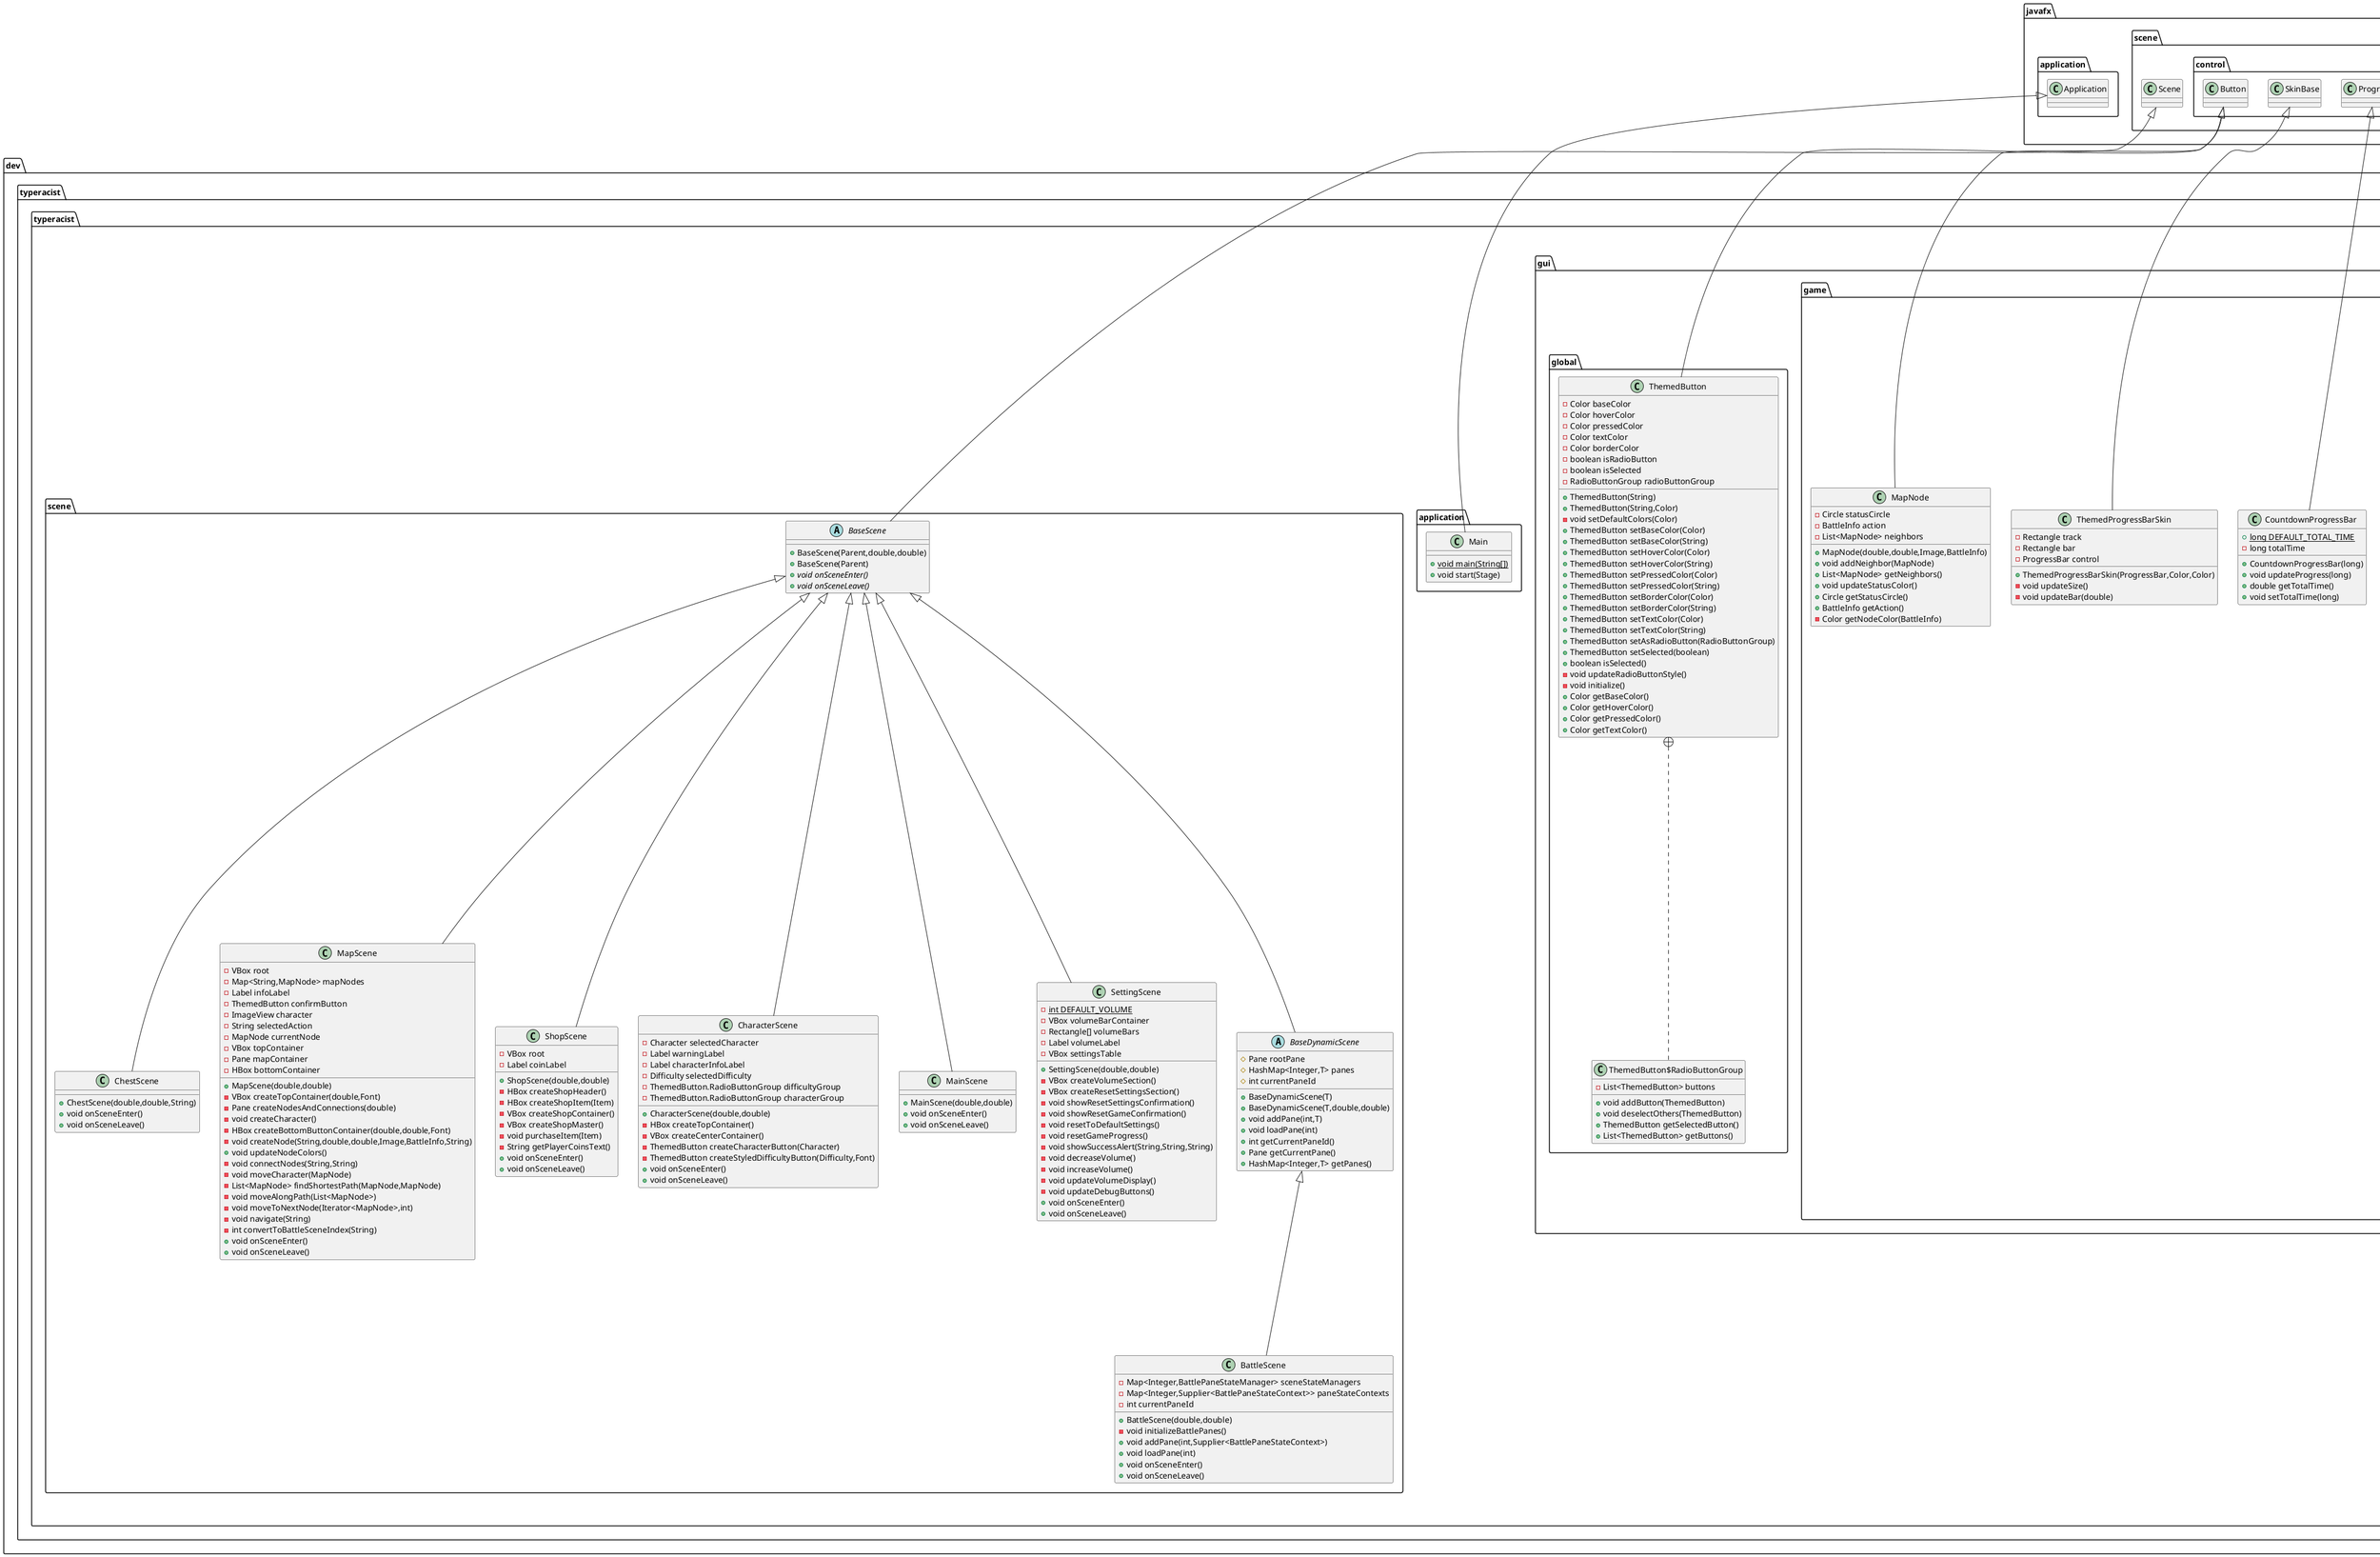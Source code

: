 @startuml
interface dev.typeracist.typeracist.logic.inventory.ActivateOnTurn {
~ void activate(BattlePaneStateManager)
~ ActivateOnTurnState getActivateOnTurnState()
}

class dev.typeracist.typeracist.gui.game.level.BattlePaneLevel6 {
+ BattlePaneLevel6()
+ {static} BattlePaneStateContext initializeContext()
}

class dev.typeracist.typeracist.logic.global.SceneManager {
- Stage primaryStage
- HashMap<String,BaseScene> scenes
- SceneHistoryManager sceneHistoryManager
- Queue<BreadcrumbData> breadcrumbQueue
- Popup currentPopup
- boolean popUpOpen
+ SceneManager(Stage)
+ void showPopUp(Pane,double,double)
+ void closePopUp()
+ void showBreadcrumb(String,String,long)
- void startBreadcrumbScheduler()
- void playNextBreadcrumb()
+ void addScene(String,BaseScene)
+ void removeScene(String)
+ BaseScene getScene(String)
+ BaseScene getCurrentScene()
+ boolean sceneExists(String)
+ String getPreviousScene()
+ void setToPreviousScene()
+ void setScene(String)
+ boolean isPopUpOpen()
+ Popup getCurrentPopup()
- void applyFadeTransition(Scene,Scene)
+ void closeStage()
}


class dev.typeracist.typeracist.logic.global.SceneManager$BreadcrumbData {
~ String title
~ String description
~ long durationInMilliseconds
~ BreadcrumbData(String,String,long)
}


class dev.typeracist.typeracist.logic.characters.skills.FlamePunch {
- {static} int MIN_BURN_DAMAGE
- {static} int MAX_BURN_DAMAGE
- Random random
+ FlamePunch()
+ Skill copy()
+ void useSkill(BattlePaneStateManager)
+ int getBurnDamage()
}


class dev.typeracist.typeracist.logic.characters.skills.SkillIssue {
+ SkillIssue()
+ Skill copy()
+ void useSkill(Entity)
}

class dev.typeracist.typeracist.utils.ResourceBasePath {
+ {static} String BASE_PATH
+ {static} String IMAGE_PATH
+ {static} String FONT_PATH
+ {static} String DATASET_PATH
+ {static} String MUSIC_PATH
}

class dev.typeracist.typeracist.utils.ResourceName {
+ {static} String IMAGE_CHARACTER_WARRIOR
+ {static} String IMAGE_CHARACTER_ARCHER
+ {static} String IMAGE_CHARACTER_WIZARD
+ {static} String IMAGE_CHARACTER_ASSASSIN
+ {static} String IMAGE_CHARACTER_WRETCH
+ {static} String IMAGE_ENEMY_SLIME
+ {static} String IMAGE_ENEMY_GOBLIN
+ {static} String IMAGE_ENEMY_SKELETON
+ {static} String IMAGE_ENEMY_BAT
+ {static} String IMAGE_ENEMY_CREEPER
+ {static} String IMAGE_ENEMY_FIRE_GOLEM
+ {static} String IMAGE_ENEMY_SORCERER
+ {static} String IMAGE_ENEMY_SPIDER
+ {static} String IMAGE_ENEMY_DRAGON
+ {static} String IMAGE_ENEMY_NATTEE_1
+ {static} String IMAGE_ENEMY_NATTEE_2
+ {static} String FONT_DEPARTURE_MONO
+ {static} String DATASET_COMMON_WORDS_1K
+ {static} String DATASET_COMMON_WORDS_25K
+ {static} String DATASET_POPULAR_BOOKS
+ {static} String DATASET_DATA_STRUCTURE_AND_ALGORITHM
+ {static} String IMAGE_MAP_CASTLE
+ {static} String IMAGE_MAP_SHOP
+ {static} String IMAGE_MAP_BOOK
+ {static} String IMAGE_MAP_CHEST
+ {static} String IMAGE_MAP_ANVIL
+ {static} String IMAGE_MAP_SWORD
+ {static} String IMAGE_MAP_SKULL
+ {static} String IMAGE_MAP_NEXT
+ {static} String IMAGE_MAP_BACKGROUND
+ {static} String IMAGE_SHOP_HEALING_POTION
+ {static} String IMAGE_SHOP_TIME_POTION
+ {static} String IMAGE_SHOP_POTION_OF_TYPESWIFT
+ {static} String IMAGE_SHOP_FRIED_CHICKEN
+ {static} String IMAGE_SHOP_WHIRLWIND_DAGGER
+ {static} String IMAGE_SHOP_WOODEN_SHIELD
+ {static} String IMAGE_SHOP_TYPEWRITER
+ {static} String IMAGE_SHOP_SHOPMASTER
+ {static} String IMAGE_SHOP_COIN
+ {static} String IMAGE_ENCHANT_PLUS
+ {static} String IMAGE_ENCHANT_TO
+ {static} String IMAGE_ENCHANT_ENCHANTED_WEAPON
+ {static} String IMAGE_ENCHANT_SCROLL
+ {static} String IMAGE_ENCHANT_WEAPON
+ {static} String IMAGE_ENCHANT_SPACE
+ {static} String IMAGE_CHEST_CLOSE
+ {static} String IMAGE_CHEST_OPENED
+ {static} String MUSIC_MAIN_THEME
+ {static} String MUSIC_BATTLE_THEME
+ {static} String MUSIC_SHOP_THEME
+ {static} String MUSIC_BOSS_THEME
}

class dev.typeracist.typeracist.gui.game.level.BattlePaneLevel5 {
+ BattlePaneLevel5()
+ {static} BattlePaneStateContext initializeContext()
}

class dev.typeracist.typeracist.logic.characters.entities.Archer {
+ Archer()
}

class dev.typeracist.typeracist.logic.characters.enemies.BatSwarm {
- {static} String[] DESCRIPTIONS
- {static} RandomRange COIN_RANGE
- {static} RandomRange XP_RANGE
+ BatSwarm()
}


class dev.typeracist.typeracist.gui.game.MapNode {
- Circle statusCircle
- BattleInfo action
- List<MapNode> neighbors
+ MapNode(double,double,Image,BattleInfo)
+ void addNeighbor(MapNode)
+ List<MapNode> getNeighbors()
+ void updateStatusColor()
+ Circle getStatusCircle()
+ BattleInfo getAction()
- Color getNodeColor(BattleInfo)
}


class dev.typeracist.typeracist.logic.inventory.item.WoodenShield {
- {static} int DEFENSE_BONUS
+ WoodenShield()
+ int getDefenseBonus()
+ void activate()
+ Item copy()
}


class dev.typeracist.typeracist.logic.characters.skills.UndeadEndurance {
- {static} double DAMAGE_REDUCTION
+ UndeadEndurance()
+ Skill copy()
+ double getDamageReduction()
+ void useSkill(BattlePaneStateManager)
}


class dev.typeracist.typeracist.utils.ShakeTransition {
+ ShakeTransition(Node)
}

class dev.typeracist.typeracist.scene.CharacterScene {
- Character selectedCharacter
- Label warningLabel
- Label characterInfoLabel
- Difficulty selectedDifficulty
- ThemedButton.RadioButtonGroup difficultyGroup
- ThemedButton.RadioButtonGroup characterGroup
+ CharacterScene(double,double)
- HBox createTopContainer()
- VBox createCenterContainer()
- ThemedButton createCharacterButton(Character)
- ThemedButton createStyledDifficultyButton(Difficulty,Font)
+ void onSceneEnter()
+ void onSceneLeave()
}


enum dev.typeracist.typeracist.logic.game.battle.BattlePaneState {
+  ENEMY_DESCRIPTION
+  PLAYER_ATTACK
+  PLAYER_ATTACK_RESULT
+  ENEMY_BEFORE_ATTACK
+  PLAYER_BEFORE_ATTACK_ITEM_SELECTION
+  PLAYER_BEFORE_DEFENSE_ITEM_SELECTION
+  PLAYER_DEFENSE
+  PLAYER_DEFENSE_RESULT
+  GAME_WIN
+  GAME_LOSE
}

abstract class dev.typeracist.typeracist.logic.inventory.Item {
- String name
- String description
- int price
- Image image
+ Item(String,String,int,String)
+ String getName()
+ String getDescription()
+ int getPrice()
+ Image getImage()
+ {abstract}Item copy()
+ boolean equals(Object)
+ int hashCode()
}


class dev.typeracist.typeracist.logic.characters.enemies.SkeletonScribe {
- {static} String[] DESCRIPTIONS
- {static} RandomRange COIN_RANGE
- {static} RandomRange XP_RANGE
+ SkeletonScribe()
}


class dev.typeracist.typeracist.logic.characters.skills.WebTrap {
+ WebTrap()
+ Skill copy()
+ void useSkill(BattlePaneStateManager)
}

class dev.typeracist.typeracist.utils.SceneName {
+ {static} String MAIN
+ {static} String CHARACTERS
+ {static} String SETTINGS
+ {static} String MAP
+ {static} String SHOP
+ {static} String CHEST
+ {static} String BATTLE_SCENE
+ {static} String BATTLE_SCENE1
+ {static} String BATTLE_SCENE2
+ {static} String BATTLE_SCENE3
+ {static} String BATTLE_SCENE4
+ {static} String BATTLE_SCENE5
+ {static} String BATTLE_SCENE6
+ {static} String BATTLE_SCENE7
+ {static} String BATTLE_SCENE8
+ {static} String BATTLE_SCENE9
+ {static} String BOSS
+ {static} String NEXT_MAP
+ {static} String START
+ {static} String STORE
+ {static} String REWARD
+ {static} String REWARD1
+ {static} String REWARD2
}

class dev.typeracist.typeracist.utils.KeyConverter {
- {static} boolean isWindow
+ {static} String convertKeyToText(KeyEvent)
- {static} boolean isCapsLockActive()
}


class dev.typeracist.typeracist.gui.global.ThemedButton {
- Color baseColor
- Color hoverColor
- Color pressedColor
- Color textColor
- Color borderColor
- boolean isRadioButton
- boolean isSelected
- RadioButtonGroup radioButtonGroup
+ ThemedButton(String)
+ ThemedButton(String,Color)
- void setDefaultColors(Color)
+ ThemedButton setBaseColor(Color)
+ ThemedButton setBaseColor(String)
+ ThemedButton setHoverColor(Color)
+ ThemedButton setHoverColor(String)
+ ThemedButton setPressedColor(Color)
+ ThemedButton setPressedColor(String)
+ ThemedButton setBorderColor(Color)
+ ThemedButton setBorderColor(String)
+ ThemedButton setTextColor(Color)
+ ThemedButton setTextColor(String)
+ ThemedButton setAsRadioButton(RadioButtonGroup)
+ ThemedButton setSelected(boolean)
+ boolean isSelected()
- void updateRadioButtonStyle()
- void initialize()
+ Color getBaseColor()
+ Color getHoverColor()
+ Color getPressedColor()
+ Color getTextColor()
}


class dev.typeracist.typeracist.gui.global.ThemedButton$RadioButtonGroup {
- List<ThemedButton> buttons
+ void addButton(ThemedButton)
+ void deselectOthers(ThemedButton)
+ ThemedButton getSelectedButton()
+ List<ThemedButton> getButtons()
}


class dev.typeracist.typeracist.gui.game.level.BattlePaneLevel8 {
+ BattlePaneLevel8()
+ {static} BattlePaneStateContext initializeContext()
}

abstract class dev.typeracist.typeracist.scene.BaseScene {
+ BaseScene(Parent,double,double)
+ BaseScene(Parent)
+ {abstract}void onSceneEnter()
+ {abstract}void onSceneLeave()
}

class dev.typeracist.typeracist.gui.game.level.BattlePaneLevelBoss {
+ BattlePaneLevelBoss()
+ {static} BattlePaneStateContext initializeContext()
}

interface dev.typeracist.typeracist.logic.characters.SkillPermanent {
}
class dev.typeracist.typeracist.gui.game.battle.modifiers.PlayerDefenseResultPaneModifier {
+ PlayerDefenseResultPaneModifier(BattlePane,BattlePaneStateContext)
+ void initialize(BattlePaneStateManager)
}

class dev.typeracist.typeracist.scene.MainScene {
+ MainScene(double,double)
+ void onSceneEnter()
+ void onSceneLeave()
}

class dev.typeracist.typeracist.logic.characters.enemies.GoblinTypist {
- {static} String[] DESCRIPTIONS
- {static} RandomRange COIN_RANGE
- {static} RandomRange XP_RANGE
+ GoblinTypist()
}


class dev.typeracist.typeracist.logic.inventory.Inventory {
- Map<Item,Integer> items
+ Inventory()
+ void addItem(Item,int)
+ void addItem(Item)
+ void removeItem(Item,int)
+ int getItemAmount(Item)
+ Map<Item,Integer> getItems()
+ void loadItems(JSONObject)
- Item createItemByClassName(String)
}


class dev.typeracist.typeracist.gui.game.information.modifiers.ItemInfoPaneModifier {
- List<Button> itemButtons
- BattlePane battlePane
- Button skipButton
+ ItemInfoPaneModifier(BattlePane,InformationPane)
+ List<Button> getItemButtons()
+ Button getSkipButton()
+ void initialize()
- Button createRoundedButton(String,Image,double,double)
+ Pane createItemContent(Map.Entry<Item,Integer>,Button)
}


class dev.typeracist.typeracist.logic.characters.skills.PhantomStrike {
+ PhantomStrike(double)
+ Skill copy()
+ void useSkill(BattlePaneStateManager)
}

class dev.typeracist.typeracist.logic.characters.skills.CreeperExplosion {
- {static} int EXPLOSION_DAMAGE
+ CreeperExplosion()
+ Skill copy()
+ int getExplosionDamage()
+ void useSkill(Entity)
}


class dev.typeracist.typeracist.logic.global.SaveManager {
- {static} String SAVE_DIRECTORY
- {static} String SAVE_FILE
+ {static} String SAVE_FILE_CHARACTER
+ {static} String SAVE_FILE_SETTINGS
+ {static} Character getCharacter()
+ {static} void saveCharacter()
+ {static} void loadSettings()
+ {static} void saveSettings()
- {static} JSONObject loadExistingSave(String)
+ {static} boolean saveFileExists(String)
+ {static} void deleteSaveFile(String)
}


class dev.typeracist.typeracist.logic.game.typing.TypingTrackedPosition {
+ int wordPosition
+ int characterPosition
~ TypingTrackedPosition(int,int)
}


class dev.typeracist.typeracist.gui.game.battle.BattlePane {
- BattlePaneStateContext battlePaneStateContext
- InformationPane informationPane
- ImageView enemyImageView
- HealthBar playerHealthBar
- HealthBar enemyHealthBar
- ThemedButton statsButton
+ BattlePane(BattlePaneStateContext)
- void setupLayout()
- void initializeComponents()
- HBox createHeaderWithStatsButton()
- void showStatsPopup()
- ImageView createEnemyImageView()
- InformationPane createInformationPane()
- HBox createHealthBars()
+ void updateHealthBars()
+ BattlePaneStateContext getStateContext()
+ InformationPane getInformationPane()
+ ImageView getCharacterImage()
+ HealthBar getPlayerHpBar()
+ HealthBar getEnemyHpBar()
}


class dev.typeracist.typeracist.logic.game.battle.BattlePaneStateContext {
- Enemy enemy
- Dataset dataset
- Map<Integer,BattlePaneTurnContext> turnContext
- DatasetWordsExtractor datasetWordsExtractor
- long typingMaxTime
- BattlePaneState currentState
- int currentTurn
+ BattlePaneStateContext(Enemy,long,Dataset,DatasetWordsExtractor)
+ BattlePaneStateContext(BattlePaneStateContext)
+ Map<Integer,BattlePaneTurnContext> getTurnContext()
+ Enemy getEnemy()
+ Dataset getDataset()
+ List<String> extractDataset()
+ BattlePaneState getCurrentState()
+ void setCurrentState(BattlePaneState)
+ int getCurrentTurn()
+ void setCurrentTurn(int)
+ BattlePaneTurnContext getTurnContext(int)
+ BattlePaneTurnContext ensureExistsGetTurnContext(int)
+ BattlePaneTurnContext getCurrentTurnContext()
+ void incrementTurn()
+ long getTypingMaxTime()
+ void setTypingMaxTime(long)
}


class dev.typeracist.typeracist.gui.game.CountdownProgressBar {
+ {static} long DEFAULT_TOTAL_TIME
- long totalTime
+ CountdownProgressBar(long)
+ void updateProgress(long)
+ double getTotalTime()
+ void setTotalTime(long)
}


class dev.typeracist.typeracist.logic.characters.entities.Wizard {
+ Wizard()
}

class dev.typeracist.typeracist.logic.game.typing.TypingHardness {
- {static} Set<Character> LEFT_HAND
- {static} Set<Character> RIGHT_HAND
- {static} Set<Character> TOP_ROW
- {static} Set<Character> BOTTOM_ROW
- {static} Set<Character> NUMBERS
- {static} Set<Character> SPECIAL_CHARS
- {static} Set<Character> PINKY_KEYS
+ {static} double paragraphTypingHardness(String)
+ {static} double paragraphTypingHardness(List<String>)
+ {static} double paragraphTypingHardness(List<String>,int)
+ {static} double paragraphTypingHardness(String,int)
+ {static} double wordTypingHardness(String)
}


class dev.typeracist.typeracist.logic.global.ResourceManager {
- {static} Map<String,Image> imageCache
- {static} Map<String,Font> fontCache
+ {static} Image getImage(String)
- {static} Image loadImage(String)
+ {static} Font getFont(String,double)
- {static} Font loadFont(String,double)
}


enum dev.typeracist.typeracist.utils.TurnOwnership {
+  PLAYER
+  ENEMY
}

class dev.typeracist.typeracist.gui.game.TypingPane {
+ {static} Color DEFAULT_DYNAMIC_COLOR_TEXT_BASE_COLOR
+ {static} Color DEFAULT_DYNAMIC_COLOR_TEXT_HIGHLIGHT_CORRECT_COLOR
+ {static} Color DEFAULT_DYNAMIC_COLOR_TEXT_HIGHLIGHT_WRONG_COLOR
+ {static} Color DEFAULT_DYNAMIC_COLOR_TEXT_HIGHLIGHT_OUTOFWORD_COLOR
# List<DynamicColorText> dynamicColorWords
# HashMap<Integer,List<DynamicColorText>> rowMap
# TypingTracker typingTracker
# int maxVisibleRows
# int currentTopRow
# int triggerScrollRowRelativeTopCurrentTopRow
# Color baseColor
# Color highlightCorrectColor
# Color highlightWrongColor
# Color highlightOutOfWordColor
# Font font
# boolean firstTypeHandled
# EventHandler<KeyEvent> onFirstTypeHandler
# EventProcessor<KeyEvent> onTypeProcessor
+ TypingPane(List<String>)
+ void setOnFirstType(EventHandler<KeyEvent>)
+ void setOnType(EventProcessor<KeyEvent>)
+ void setHighlightColors(Color,Color,Color,Color)
+ Color getBaseColor()
+ Color getHighlightCorrectColor()
+ Color getHighlightWrongColor()
+ Color getHighlightOutOfWordColor()
+ int getMaxVisibleRows()
+ void setMaxVisibleRows(int)
+ int getTriggerScrollRowRelativeTopCurrentTopRow()
+ void setTriggerScrollRowRelativeTopCurrentTopRow(int)
+ TypingTracker getTypingTracker()
+ void setFont(Font)
+ void scrollDown()
+ void scrollUp()
# void initializeTypingPaneTexts()
# void updateRowMappings()
# void updateRowVisibility()
# int getRowOfWord(int)
# DynamicColorText renderWord(int)
# DynamicColorText renderWord(int,Color,Color,Color,Color)
# void reRenderWord(int)
# void reRenderWord(int,Color,Color,Color,Color)
# void renderDynamicColorText(int,DynamicColorText,Color,Color,Color,Color)
}


class dev.typeracist.typeracist.logic.game.typing.TypingTracker {
- List<String> words
- List<String> trackedWords
- Map<String,TypedWordStatus> typedWordStatuses
- long startTime
- long totalElapsedTime
- boolean isRunning
- boolean allowRemoveCorrectWord
+ TypingTracker(List<String>)
+ void start()
+ void pause()
+ void stop()
+ boolean isRunning()
+ void addCharacter(String)
+ void addNewWord()
+ void removeCharacter()
+ boolean checkWord(int)
+ double calculateCorrectWPM()
+ double calculateRawWPM()
+ Map<String,TypedWordStatus> getTypedWordStatuses()
+ TypingTrackedPosition getTypingTrackedPosition()
+ long getElapsedTime()
+ List<String> getTrackedWords()
+ List<String> getWords()
- String getLastTypedWord()
+ boolean isAllowRemoveCorrectWord()
+ void setAllowRemoveCorrectWord(boolean)
- void appendCharacter(String)
- void removeLastCharacter()
- void updateTypedWordStatuses(int)
}


class dev.typeracist.typeracist.logic.characters.XP {
- int xp
- int level
- int expToLvlUp
+ XP()
+ int getXp()
+ void setXp(int)
+ int getLevel()
+ void setLevel(int)
+ int getExpToLvlUp()
+ void setExpToLvlUp(int)
+ boolean gainXP(int)
- boolean checkLevelUp()
+ boolean canLevelUp()
}


class dev.typeracist.typeracist.logic.global.GameLogic {
- {static} GameLogic instance
- SceneManager sceneManager
- DatasetManager datasetManager
- Map<String,Character> characters
- Map<Difficulty,Map<String,Character>> charactersByDifficulty
- MusicPlayer musicPlayer
- Character selectedCharacter
- String playerName
- Difficulty currentDifficulty
- GameLogic(Stage)
+ {static} void init(Stage)
+ {static} void initializeDatasets()
+ {static} GameLogic getInstance()
+ SceneManager getSceneManager()
+ DatasetManager getDatasetManager()
+ Character getSelectedCharacter()
+ void setSelectedCharacter(Character)
+ void resetSelected()
+ Map<String,Character> getCharacters()
+ Map<Difficulty,Map<String,Character>> getCharactersByDifficulty()
+ Map<String,Character> getCharactersForDifficulty(Difficulty)
+ String getPlayerName()
+ void setPlayerName(String)
+ Difficulty getCurrentDifficulty()
+ void setCurrentDifficulty(Difficulty)
+ void clearBattle(String)
+ boolean isBattleCleared(String)
+ boolean isBattleUnlocked(String)
+ boolean isPreviousBattleCleared(String)
+ MusicPlayer getMusicPlayer()
}


class dev.typeracist.typeracist.gui.game.battle.HealthBar {
- ProgressBar progressBar
- Label hpLabel
+ HealthBar(Color)
+ void updateHealthBar(HP)
- void animateProgressBar(double,double)
}


class dev.typeracist.typeracist.scene.BattleScene {
- Map<Integer,BattlePaneStateManager> sceneStateManagers
- Map<Integer,Supplier<BattlePaneStateContext>> paneStateContexts
- int currentPaneId
+ BattleScene(double,double)
- void initializeBattlePanes()
+ void addPane(int,Supplier<BattlePaneStateContext>)
+ void loadPane(int)
+ void onSceneEnter()
+ void onSceneLeave()
}


class dev.typeracist.typeracist.logic.inventory.item.HealingPotion {
- {static} int HEAL_AMOUNT
+ HealingPotion()
+ int getHealAmount()
+ void activate()
+ Item copy()
}


class dev.typeracist.typeracist.logic.inventory.item.FireDragonCurse {
- {static} int BURN_DAMAGE
+ FireDragonCurse()
+ void activate(BattlePaneStateManager)
+ ActivateOnTurnState getActivateOnTurnState()
+ Item copy()
}


class dev.typeracist.typeracist.logic.global.BattleInfo {
- String battleName
- String battleDescription
- Image battleImage
- String sceneName
- String prerequisiteBattle
- boolean isBattle
- double nodeX
- double nodeY
- List<String> connectedNodes
+ BattleInfo(String,String,Image,String,String,boolean,double,double)
+ BattleInfo(String,String,Image,String,String,double,double)
+ String getBattleName()
+ String getSceneName()
+ String getPrerequisiteBattle()
+ boolean isBattle()
+ String getBattleDescription()
+ Image getBattleImage()
+ double getNodeX()
+ double getNodeY()
+ List<String> getConnectedNodes()
+ void addConnection(String)
}


interface dev.typeracist.typeracist.utils.EventProcessor {
~ T process(T)
}

class dev.typeracist.typeracist.scene.SettingScene {
- {static} int DEFAULT_VOLUME
- VBox volumeBarContainer
- Rectangle[] volumeBars
- Label volumeLabel
- VBox settingsTable
+ SettingScene(double,double)
- VBox createVolumeSection()
- VBox createResetSettingsSection()
- void showResetSettingsConfirmation()
- void showResetGameConfirmation()
- void resetToDefaultSettings()
- void resetGameProgress()
- void showSuccessAlert(String,String,String)
- void decreaseVolume()
- void increaseVolume()
- void updateVolumeDisplay()
- void updateDebugButtons()
+ void onSceneEnter()
+ void onSceneLeave()
}


class dev.typeracist.typeracist.application.Main {
+ {static} void main(String[])
+ void start(Stage)
}

enum dev.typeracist.typeracist.logic.inventory.ActivateOnTurnState {
+  BEFORE_ATTACK
+  BEFORE_DEFENSE
+  BOTH
}

class dev.typeracist.typeracist.logic.characters.entities.Assassin {
+ Assassin()
}

abstract class dev.typeracist.typeracist.gui.game.information.modifiers.BaseInfoPaneModifier {
# InformationPane informationPane
+ BaseInfoPaneModifier(InformationPane)
+ {abstract}void initialize()
}


enum dev.typeracist.typeracist.gui.game.information.InfoPaneModifierType {
+  TYPING_PANE
+  ITEM_SELECTION_PANE
+  TEXT
}

class dev.typeracist.typeracist.logic.inventory.item.FriedChicken {
- {static} int HEAL_AMOUNT
- {static} int DURATION
- boolean firstActive
+ FriedChicken()
+ int getHealAmount()
+ int getDuration()
+ void activate()
+ void activate(BattlePaneStateManager)
+ ActivateOnTurnState getActivateOnTurnState()
+ Item copy()
}


class dev.typeracist.typeracist.logic.characters.entities.Wretch {
+ Wretch()
}

class dev.typeracist.typeracist.logic.characters.Enemy {
- {static} Random random
# int dropXP
# int dropCoin
# String description
+ Enemy(HP,int,int,Image,String[],Skill,RandomRange,RandomRange)
+ Enemy(int,int,Image,String[],Skill,RandomRange,RandomRange)
# {static} String getRandomDescription(String[])
+ int attack(Entity,int)
+ int getDropXP()
+ int getDropCoin()
+ String getDescription()
}


class dev.typeracist.typeracist.logic.inventory.item.PotionOfTypeswift {
- {static} double CPS_MULTIPLIER
- {static} int DURATION
+ PotionOfTypeswift()
+ double getCpsMultiplier()
+ int getDuration()
+ void activate(BattlePaneStateManager)
+ ActivateOnTurnState getActivateOnTurnState()
+ Item copy()
}


class dev.typeracist.typeracist.logic.characters.skills.FireWhirlwind {
- {static} int DURATION
+ FireWhirlwind()
+ Skill copy()
+ void useSkill(BattlePaneStateManager)
+ int getDuration()
}


class dev.typeracist.typeracist.logic.game.battle.BattlePaneTurnContext {
- List<Item> itemsUsed
- int rawAttackScore
- int rawDefenseScore
- int damageTaken
- int attackDamage
- boolean hadAttack
- boolean hadDefense
- double wordMultiplier
- int playerAttackModifier
- int enemyAttackModifier
- boolean itemSelectDisable
+ BattlePaneTurnContext()
+ boolean isItemSelectDisable()
+ void setItemSelectDisable(boolean)
+ int getEnemyAttackModifier()
+ void setEnemyAttackModifier(int)
+ void addEnemyAttackModifier(int)
+ int getPlayerAttackModifier()
+ void setPlayerAttackModifier(int)
+ void addPlayerAttackModifier(int)
+ int getAttackDamage()
+ void setAttackDamage(int)
+ int getDamageTaken()
+ void setDamageTaken(int)
+ boolean isHadDefense()
+ void setHadDefense(boolean)
+ boolean isHadAttack()
+ void setHadAttack(boolean)
+ int getRawDefenseScore()
+ void setRawDefenseScore(int)
+ int getRawAttackScore()
+ void setRawAttackScore(int)
+ void addItemUsed(T)
+ List<Item> getItemsUsed()
+ double getWordMultiplier()
+ void setWordMultiplier(double)
}


class dev.typeracist.typeracist.logic.characters.skills.ShadowSlip {
+ ShadowSlip(double)
+ Skill copy()
+ void useSkill(BattlePaneStateManager)
}

class dev.typeracist.typeracist.gui.game.battle.modifiers.GameWinPaneModifier {
+ GameWinPaneModifier(BattlePane,BattlePaneStateContext)
+ void initialize(BattlePaneStateManager)
}

class dev.typeracist.typeracist.gui.game.level.BattlePaneLevel1 {
+ BattlePaneLevel1()
+ {static} BattlePaneStateContext initializeContext()
}

class dev.typeracist.typeracist.logic.characters.enemies.FireDragon {
- {static} String[] DESCRIPTIONS
- {static} RandomRange COIN_RANGE
- {static} RandomRange XP_RANGE
+ FireDragon()
}


abstract class dev.typeracist.typeracist.logic.characters.Character {
# {static} HP BASE_HP
# {static} int BASE_ATK
# {static} int BASE_DEF
# {static} int XP_TO_LEVEL_UP
# Inventory inventory
# Set<String> clearedBattles
# XP xp
# int coin
# String description
+ Character(HP,int,int,Image,Skill,String)
+ Character(int,int,Image,Skill,String)
+ Inventory getInventory()
+ int getCoin()
+ void gainCoin(int)
+ XP getXp()
+ void spendCoin(int)
+ void clearBattle(String)
+ boolean isBattleCleared(String)
+ Set<String> getClearedBattles()
+ boolean isBattleUnlocked(String)
+ boolean isPreviousBattleCleared(String)
+ void saveToJson(String)
+ void loadFromJson(String)
+ String getDescription()
}


class dev.typeracist.typeracist.gui.game.level.BattlePaneLevel4 {
+ BattlePaneLevel4()
+ {static} BattlePaneStateContext initializeContext()
}

class dev.typeracist.typeracist.logic.characters.enemies.CursedSorcerer {
- {static} String[] DESCRIPTIONS
- {static} RandomRange COIN_RANGE
- {static} RandomRange XP_RANGE
+ CursedSorcerer()
}


class dev.typeracist.typeracist.utils.RandomRange {
- int min
- int max
- Random random
+ RandomRange(int,int)
+ int getRandomValue()
+ int getMin()
+ int getMax()
}


class dev.typeracist.typeracist.logic.inventory.item.Typewriter {
+ Typewriter()
+ void activate()
+ Item copy()
}

class dev.typeracist.typeracist.gui.game.level.BattlePaneLevel7 {
+ BattlePaneLevel7()
+ {static} BattlePaneStateContext initializeContext()
}

abstract class dev.typeracist.typeracist.scene.BaseDynamicScene {
# Pane rootPane
# HashMap<Integer,T> panes
# int currentPaneId
+ BaseDynamicScene(T)
+ BaseDynamicScene(T,double,double)
+ void addPane(int,T)
+ void loadPane(int)
+ int getCurrentPaneId()
+ Pane getCurrentPane()
+ HashMap<Integer,T> getPanes()
}


enum dev.typeracist.typeracist.utils.Difficulty {
+  EASY
+  NORMAL
+  HARD
+  HELL
- String displayName
~ Difficulty(String)
+ String getDisplayName()
+ {static} Difficulty fromDisplayName(String)
}


class dev.typeracist.typeracist.utils.DatasetName {
+ {static} String COMMON_WORDS_1K
+ {static} String COMMON_WORDS_25K
+ {static} String POPULAR_BOOKS
+ {static} String DATA_STRUCTURE_AND_ALGORITHM
}

class dev.typeracist.typeracist.logic.characters.skills.Evasion {
+ Evasion()
+ Skill copy()
+ void useSkill(BattlePaneStateManager)
}

class dev.typeracist.typeracist.logic.global.MusicPlayer {
- {static} int FADE_DURATION_MS
- {static} MusicPlayer instance
- Map<String,String> musicTracks
- Map<String,String> sceneMusicMap
- MediaPlayer mediaPlayer
- MediaPlayer nextMediaPlayer
- String currentTrack
- boolean isPlaying
- int volumeLevel
- MusicPlayer()
+ {static} MusicPlayer getInstance()
- void initializeMusicTracks()
- void initializeSceneMusicMap()
+ void playMusicForScene(String)
- void prepareNextTrack(String)
- void fadeOutCurrentAndFadeInNext()
- void startNextTrackWithFadeIn()
+ void playMusic(String)
+ void stopMusic()
+ void pauseMusic()
+ void resumeMusic()
+ int getVolumeLevel()
+ void setVolumeLevel(int)
- void updateVolume()
+ boolean isPlaying()
+ String getCurrentTrack()
}


class dev.typeracist.typeracist.gui.game.battle.modifiers.PlayerAttackPaneModifier {
+ PlayerAttackPaneModifier(BattlePane,BattlePaneStateContext)
+ void initialize(BattlePaneStateManager)
}

class dev.typeracist.typeracist.logic.characters.enemies.GiantSpider {
- {static} String[] DESCRIPTIONS
- {static} RandomRange COIN_RANGE
- {static} RandomRange XP_RANGE
+ GiantSpider()
}


class dev.typeracist.typeracist.logic.characters.HP {
- int maxHP
- int currentHP
+ HP(int,int)
+ HP(int)
+ int getCurrentHP()
+ void setCurrentHP(int)
+ void heal(int)
+ void damage(int)
+ boolean isDead()
+ int getMaxHP()
+ void setMaxHP(int)
+ void addMaxHp(int)
}


class dev.typeracist.typeracist.logic.characters.entities.Warrior {
+ Warrior()
}

class dev.typeracist.typeracist.logic.global.SceneHistoryManager {
- List<String> sceneHistory
+ SceneHistoryManager()
+ void addSceneToHistory(String)
+ String getPreviousScene()
+ boolean hasPreviousScene()
+ void clearHistory()
}


abstract class dev.typeracist.typeracist.gui.game.battle.modifiers.BasePaneModifier {
# BattlePane battlePane
# BattlePaneStateContext context
- BattlePaneStateManager manager
+ BasePaneModifier(BattlePane,BattlePaneStateContext)
+ void setManager(BattlePaneStateManager)
+ {abstract}void initialize(BattlePaneStateManager)
+ void returnControl()
}


class dev.typeracist.typeracist.gui.game.ThemedProgressBarSkin {
- Rectangle track
- Rectangle bar
- ProgressBar control
+ ThemedProgressBarSkin(ProgressBar,Color,Color)
- void updateSize()
- void updateBar(double)
}


class dev.typeracist.typeracist.logic.inventory.item.FireGolemDebris {
- Random random
+ FireGolemDebris()
+ int getBurnDamage()
+ void activate(BattlePaneStateManager)
+ ActivateOnTurnState getActivateOnTurnState()
+ Item copy()
}


class dev.typeracist.typeracist.logic.game.dataset.DatasetManager {
- Map<String,Dataset> datasets
+ DatasetManager()
+ void addDataset(String,Dataset)
+ Collection<Dataset> getAllDataSets()
+ Dataset getDataSet(String)
+ double getMaxWordScore()
+ double getMinWordScore()
+ double getMaxParagraphScore()
+ double getMinParagraphScore()
+ String getRandomWordByScoreRange(double,double)
+ List<String> getRandomParagraphByScoreRange(double,double)
+ List<String> getWordsByScoreRange(double,double)
+ List<List<String>> getParagraphsByScoreRange(double,double)
+ String getRandomWord()
+ List<String> getRandomParagraph()
}


class dev.typeracist.typeracist.logic.characters.enemies.Creeper {
- {static} String[] DESCRIPTIONS
- {static} RandomRange COIN_RANGE
- {static} RandomRange XP_RANGE
+ Creeper()
+ int damage(int)
}


class dev.typeracist.typeracist.scene.ChestScene {
+ ChestScene(double,double,String)
+ void onSceneEnter()
+ void onSceneLeave()
}

class dev.typeracist.typeracist.logic.game.dataset.Dataset {
- List<String> paragraphs
- List<String> words
- Random random
- LinkedHashMap<String,Double> rankedWords
- LinkedHashMap<String,Double> rankedParagraphs
+ Dataset(String)
+ Dataset(List<String>)
+ Dataset(String,boolean,boolean,boolean)
+ Dataset(List<String>,boolean,boolean,boolean)
- {static} List<String> readJsonFile(String)
+ Dataset transform(boolean,boolean,boolean)
+ void initializeWithRanking()
+ List<String> getWordsByScoreRange(double,double)
+ List<List<String>> getParagraphsByScoreRange(double,double)
+ String getRandomWordByScoreRange(double,double)
+ List<String> getRandomParagraphByScoreRange(double,double)
+ List<String> getRandomWords(int)
+ List<List<String>> getRandomParagraphs(int)
+ List<String> getRandomWordsByScoreRange(double,double,int)
+ List<List<String>> getRandomParagraphsByScoreRange(double,double,int)
+ String getRandomWord()
+ List<String> getRandomParagraph()
+ double getMaxWordScore()
+ double getMinWordScore()
+ double getMaxParagraphScore()
+ double getMinParagraphScore()
+ List<String> getParagraphs()
+ List<String> getWords()
+ LinkedHashMap<String,Double> getRankedWords()
+ LinkedHashMap<String,Double> getRankedParagraphs()
+ void addParagraph(String)
- void applyTransformations(boolean,boolean,boolean)
- List<String> extractWords(List<String>)
- LinkedHashMap<String,Double> rankWordsByTypingHardness(List<String>)
- LinkedHashMap<String,Double> rankParagraphsByTypingHardness(List<String>)
}


abstract class dev.typeracist.typeracist.logic.characters.skills.SkillWithProbability {
- Random random
- double probability
+ SkillWithProbability(String,String,SkillActivationOnState,double)
+ boolean isProbability()
}


class dev.typeracist.typeracist.logic.characters.enemies.FireGolem {
- {static} String[] DESCRIPTIONS
- {static} RandomRange COIN_RANGE
- {static} RandomRange XP_RANGE
+ FireGolem()
}


class dev.typeracist.typeracist.gui.game.battle.StatsDisplayManager {
+ {static} VBox createCharacterStatsBox()
+ {static} VBox createEnemyStatsBox(Enemy)
+ {static} VBox createItemsUsedBox(List<Item>)
+ {static} VBox createSkillsBox(Character,Enemy)
- {static} VBox createStatsBoxBase()
- {static} Label createNameLabel(String)
- {static} TextFlow createStatLabel(String,int,int,int)
- {static} HBox createItemBox(Item)
- {static} HBox createSkillBox(Skill,Entity,String)
}

class dev.typeracist.typeracist.scene.MapScene {
- VBox root
- Map<String,MapNode> mapNodes
- Label infoLabel
- ThemedButton confirmButton
- ImageView character
- String selectedAction
- MapNode currentNode
- VBox topContainer
- Pane mapContainer
- HBox bottomContainer
+ MapScene(double,double)
- VBox createTopContainer(double,Font)
- Pane createNodesAndConnections(double)
- void createCharacter()
- HBox createBottomButtonContainer(double,double,Font)
- void createNode(String,double,double,Image,BattleInfo,String)
+ void updateNodeColors()
- void connectNodes(String,String)
- void moveCharacter(MapNode)
- List<MapNode> findShortestPath(MapNode,MapNode)
- void moveAlongPath(List<MapNode>)
- void moveToNextNode(Iterator<MapNode>,int)
- void navigate(String)
- int convertToBattleSceneIndex(String)
+ void onSceneEnter()
+ void onSceneLeave()
}


class dev.typeracist.typeracist.logic.game.ui.DynamicColorText {
- List<Text> characters
- Color baseColor
+ DynamicColorText(String,Color)
+ void setText(String)
+ void highlightCharacter(int,Color)
+ void resetCharacterColor(int)
+ void resetColors()
+ void resetColors(Color)
+ void setFont(Font)
+ Text getCharacter(int)
+ int length()
+ String toString()
}


interface dev.typeracist.typeracist.logic.characters.SkillOnEntity {
~ void useSkill(Entity)
}

class dev.typeracist.typeracist.logic.game.ui.CursorDynamicColorText {
+ {static} Color DEFAULT_CURSOR_COLOR
- {static} Rectangle sharedCursor
- {static} CursorDynamicColorText currentOwner
- Timeline blinkAnimation
- int cursorPosition
+ CursorDynamicColorText(String,Color)
+ void setText(String)
- void updateCursorPosition()
+ void setFont(Font)
+ int getCursorPosition()
+ void setCursorPosition(int)
+ void stopBlinking()
+ void setCursorSize(double,double)
+ void setCursorColor(Color)
}


class dev.typeracist.typeracist.gui.game.TimedTypingPane {
- CountdownProgressBar countdownProgressBar
- StackPane progressBarContainer
- double totalTime
- double spacing
- Consumer<Void> onStopCallback
- Thread timerThread
+ TimedTypingPane(List<String>,long)
+ TimedTypingPane(List<String>)
+ void start()
+ void stop()
+ double getTotalTime()
+ void setTotalTime(double)
+ double getSpacing()
+ void setSpacing(double)
+ void setOnStop(Consumer<Void>)
}


class dev.typeracist.typeracist.gui.game.battle.modifiers.EnemyDescriptionPaneModifier {
+ EnemyDescriptionPaneModifier(BattlePane,BattlePaneStateContext)
+ void initialize(BattlePaneStateManager)
}

class dev.typeracist.typeracist.logic.characters.enemies.Nattee115 {
- {static} String[] DESCRIPTIONS
- {static} RandomRange COIN_RANGE
- {static} RandomRange XP_RANGE
+ Nattee115()
}


enum dev.typeracist.typeracist.logic.game.typing.TypedWordStatus {
+  CORRECTED
+  INCORRECT
+  CORRECTED_UNCOMPLETED
+  INCORRECT_UNCOMPLETED
+  INCORRECT_OVERFLOWED
+  NONE
}

class dev.typeracist.typeracist.logic.characters.skills.Hex {
+ Hex()
+ Skill copy()
+ void useSkill(BattlePaneStateManager)
}

class dev.typeracist.typeracist.gui.game.level.BattlePaneLevel9 {
+ BattlePaneLevel9()
+ {static} BattlePaneStateContext initializeContext()
}

abstract class dev.typeracist.typeracist.logic.characters.Skill {
# String name
# String description
# SkillActivationOnState activationOnState
# int cooldown
# int currentCooldownTurns
+ Skill(String,String,SkillActivationOnState,int)
+ Skill(String,String,SkillActivationOnState)
+ {abstract}Skill copy()
+ SkillActivationOnState getActivationOnState()
+ String getName()
+ String getDescription()
+ int getCooldownTurns()
+ int getCurrentCooldownTurns()
+ boolean isOnCooldown()
+ void tickCooldown()
+ void resetCooldown()
}


class dev.typeracist.typeracist.gui.game.level.BattlePaneLevel3 {
+ BattlePaneLevel3()
+ {static} BattlePaneStateContext initializeContext()
}

interface dev.typeracist.typeracist.logic.characters.SkillOnEnvironment {
~ void useSkill(BattlePaneStateManager)
}

class dev.typeracist.typeracist.logic.characters.skills.MagicWand {
+ MagicWand()
+ Skill copy()
+ void useSkill(BattlePaneStateManager)
}

class dev.typeracist.typeracist.gui.game.ConfirmationPane {
+ ConfirmationPane(String,Character,Difficulty,Runnable)
}

class dev.typeracist.typeracist.logic.characters.enemies.SlimeBlob {
- {static} String[] DESCRIPTIONS
- {static} RandomRange COIN_RANGE
- {static} RandomRange XP_RANGE
+ SlimeBlob()
}


class dev.typeracist.typeracist.gui.game.level.BattlePaneLevel2 {
+ BattlePaneLevel2()
+ {static} BattlePaneStateContext initializeContext()
}

class dev.typeracist.typeracist.logic.inventory.item.TimePotion {
- {static} long TIME_INCREASE
- {static} int DURATION
- boolean firstActive
+ TimePotion()
+ double getTimeIncrease()
+ int getDuration()
+ void activate(BattlePaneStateManager)
+ ActivateOnTurnState getActivateOnTurnState()
+ Item copy()
}


interface dev.typeracist.typeracist.logic.inventory.ActivateNow {
~ void activate()
}

enum dev.typeracist.typeracist.logic.characters.SkillActivationOnState {
+  ACTIVATION_BEFORE_ATTACK
+  ACTIVATION_ON_ATTACK
+  ACTIVATION_AFTER_ATTACK
+  ACTIVATION_BEFORE_ITEM
+  ACTIVATION_AFTER_ITEM
+  ACTIVATION_BEFORE_DEFENSE
+  ACTIVATION_ON_DEFENSE
+  ACTIVATION_AFTER_DEFENSE
+  ACTIVATION_ALWAYS
}

class dev.typeracist.typeracist.logic.characters.Entity {
# {static} HP BASE_HP
# {static} int BASE_ATK
# {static} int BASE_DEF
# String name
# HP hp
# Image image
# Skill skill
# int baseAtk
# int extraAtk
# int baseDef
# int extraDef
+ Entity(String,HP,int,int,Image,Skill)
+ Entity(HP,int,int,Image,Skill)
+ Entity(Entity)
+ int getTotalAtk()
+ int getTotalDef()
+ void heal(int)
+ int damage(int)
+ void addAtk(int)
+ void addDef(int)
+ void addExtraAtk(int)
+ void addExtraDef(int)
+ void resetBonuses()
+ int attack(Entity)
+ String getName()
+ HP getHp()
+ int getBaseAtk()
+ void setBaseAtk(int)
+ int getBaseDef()
+ void setBaseDef(int)
+ Image getImage()
+ Skill getSkill()
+ int getExtraAtk()
+ void setExtraAtk(int)
+ int getExtraDef()
+ void setExtraDef(int)
}


class dev.typeracist.typeracist.scene.ShopScene {
- VBox root
- Label coinLabel
+ ShopScene(double,double)
- HBox createShopHeader()
- HBox createShopItem(Item)
- VBox createShopContainer()
- VBox createShopMaster()
- void purchaseItem(Item)
- String getPlayerCoinsText()
+ void onSceneEnter()
+ void onSceneLeave()
}


class dev.typeracist.typeracist.logic.inventory.item.WhirlwindDagger {
- {static} int ATTACK_BONUS
- {static} int STUN_INTERVAL
- boolean firstActivate
+ WhirlwindDagger()
+ int getAttackBonus()
+ int getStunInterval()
+ void activate()
+ void activate(BattlePaneStateManager)
+ ActivateOnTurnState getActivateOnTurnState()
+ Item copy()
}


class dev.typeracist.typeracist.logic.game.battle.BattlePaneStateManager {
- BattlePane battlePane
- BattlePaneStateContext context
- Map<BattlePaneState,BasePaneModifier> stateModifiers
- int id
- BasePaneModifier currentModifier
+ BattlePaneStateManager(BattlePane,BattlePaneStateContext,int)
- void initializeStateModifiers()
+ void transitionToState(BattlePaneState)
- void handleSpecialStateTransition(BattlePaneState)
- void processCurrentModifier()
+ void notifyModifierComplete(BasePaneModifier)
- void determineNextState(BasePaneModifier)
+ void activateSkill(SkillActivationOnState,TurnOwnership)
- void applyItem(ActivateOnTurnState)
+ BattlePaneStateContext getContext()
}


class dev.typeracist.typeracist.logic.global.BattleNavigation {
- {static} List<BattleInfo> BATTLE_PROGRESSION
- {static} Map<String,BattleInfo> BATTLE_MAP
- BattleNavigation()
- {static} void createNode(String,String,Image,String,String,boolean,double,double)
- {static} void connectNodes(String,String)
+ {static} BattleInfo getNavigationDetails(String)
+ {static} List<BattleInfo> getAllBattleInfo()
+ {static} boolean isBattleUnlocked(String)
+ {static} String getBattlePrerequisite(String)
+ {static} boolean canNavigate(String,Set<String>)
}


class dev.typeracist.typeracist.gui.game.information.modifiers.TypingInfoPaneModifier {
- BattlePane battlePane
- TimedTypingPane typingPane
- Label progressLabel
+ TypingInfoPaneModifier(BattlePane,InformationPane)
+ void initialize()
+ TimedTypingPane getTypingPane()
+ Label getProgressLabel()
- TimedTypingPane createTypingPane()
- void configureTypingPaneEvents(TimedTypingPane)
- Label createProgressLabel()
- void updateProgressLabel()
+ long countCompletedWords()
}


class dev.typeracist.typeracist.gui.game.information.InformationPane {
~ BattlePane battlePane
+ InformationPane(BattlePane)
+ BaseInfoPaneModifier setToPane(InfoPaneModifierType)
}


class dev.typeracist.typeracist.gui.game.battle.modifiers.PlayerDefensePaneModifier {
+ PlayerDefensePaneModifier(BattlePane,BattlePaneStateContext)
+ void initialize(BattlePaneStateManager)
}

class dev.typeracist.typeracist.gui.game.information.modifiers.TextInfoPaneModifier {
+ TextInfoPaneModifier(InformationPane)
+ void initialize()
}

class dev.typeracist.typeracist.gui.game.battle.modifiers.PlayerItemSelectionPaneModifier {
+ PlayerItemSelectionPaneModifier(BattlePane,BattlePaneStateContext)
+ void initialize(BattlePaneStateManager)
}

class dev.typeracist.typeracist.gui.game.battle.modifiers.PlayerAttackResultPaneModifier {
+ PlayerAttackResultPaneModifier(BattlePane,BattlePaneStateContext)
+ void initialize(BattlePaneStateManager)
}

interface dev.typeracist.typeracist.utils.DatasetWordsExtractor {
~ List<String> extractWord(Dataset)
}

class dev.typeracist.typeracist.gui.game.battle.modifiers.GameLosePaneModifier {
+ GameLosePaneModifier(BattlePane,BattlePaneStateContext)
+ void initialize(BattlePaneStateManager)
}

class dev.typeracist.typeracist.gui.game.battle.modifiers.EnemyBeforeAttackPaneModifier {
+ EnemyBeforeAttackPaneModifier(BattlePane,BattlePaneStateContext)
+ void initialize(BattlePaneStateManager)
}



dev.typeracist.typeracist.gui.game.battle.BattlePane <|-- dev.typeracist.typeracist.gui.game.level.BattlePaneLevel6
dev.typeracist.typeracist.logic.global.SceneManager +.. dev.typeracist.typeracist.logic.global.SceneManager$BreadcrumbData
dev.typeracist.typeracist.logic.characters.SkillOnEnvironment <|.. dev.typeracist.typeracist.logic.characters.skills.FlamePunch
dev.typeracist.typeracist.logic.characters.Skill <|-- dev.typeracist.typeracist.logic.characters.skills.FlamePunch
dev.typeracist.typeracist.logic.characters.SkillOnEntity <|.. dev.typeracist.typeracist.logic.characters.skills.SkillIssue
dev.typeracist.typeracist.logic.characters.Skill <|-- dev.typeracist.typeracist.logic.characters.skills.SkillIssue
dev.typeracist.typeracist.gui.game.battle.BattlePane <|-- dev.typeracist.typeracist.gui.game.level.BattlePaneLevel5
dev.typeracist.typeracist.logic.characters.Character <|-- dev.typeracist.typeracist.logic.characters.entities.Archer
dev.typeracist.typeracist.logic.characters.Enemy <|-- dev.typeracist.typeracist.logic.characters.enemies.BatSwarm
javafx.scene.control.Button <|-- dev.typeracist.typeracist.gui.game.MapNode
dev.typeracist.typeracist.logic.inventory.ActivateNow <|.. dev.typeracist.typeracist.logic.inventory.item.WoodenShield
dev.typeracist.typeracist.logic.inventory.Item <|-- dev.typeracist.typeracist.logic.inventory.item.WoodenShield
dev.typeracist.typeracist.logic.characters.SkillOnEnvironment <|.. dev.typeracist.typeracist.logic.characters.skills.UndeadEndurance
dev.typeracist.typeracist.logic.characters.Skill <|-- dev.typeracist.typeracist.logic.characters.skills.UndeadEndurance
dev.typeracist.typeracist.scene.BaseScene <|-- dev.typeracist.typeracist.scene.CharacterScene
dev.typeracist.typeracist.logic.characters.Enemy <|-- dev.typeracist.typeracist.logic.characters.enemies.SkeletonScribe
dev.typeracist.typeracist.logic.characters.SkillOnEnvironment <|.. dev.typeracist.typeracist.logic.characters.skills.WebTrap
dev.typeracist.typeracist.logic.characters.Skill <|-- dev.typeracist.typeracist.logic.characters.skills.WebTrap
javafx.scene.control.Button <|-- dev.typeracist.typeracist.gui.global.ThemedButton
dev.typeracist.typeracist.gui.global.ThemedButton +.. dev.typeracist.typeracist.gui.global.ThemedButton$RadioButtonGroup
dev.typeracist.typeracist.gui.game.battle.BattlePane <|-- dev.typeracist.typeracist.gui.game.level.BattlePaneLevel8
javafx.scene.Scene <|-- dev.typeracist.typeracist.scene.BaseScene
dev.typeracist.typeracist.gui.game.battle.BattlePane <|-- dev.typeracist.typeracist.gui.game.level.BattlePaneLevelBoss
dev.typeracist.typeracist.gui.game.battle.modifiers.BasePaneModifier <|-- dev.typeracist.typeracist.gui.game.battle.modifiers.PlayerDefenseResultPaneModifier
dev.typeracist.typeracist.scene.BaseScene <|-- dev.typeracist.typeracist.scene.MainScene
dev.typeracist.typeracist.logic.characters.Enemy <|-- dev.typeracist.typeracist.logic.characters.enemies.GoblinTypist
dev.typeracist.typeracist.gui.game.information.modifiers.BaseInfoPaneModifier <|-- dev.typeracist.typeracist.gui.game.information.modifiers.ItemInfoPaneModifier
dev.typeracist.typeracist.logic.characters.SkillOnEnvironment <|.. dev.typeracist.typeracist.logic.characters.skills.PhantomStrike
dev.typeracist.typeracist.logic.characters.skills.SkillWithProbability <|-- dev.typeracist.typeracist.logic.characters.skills.PhantomStrike
dev.typeracist.typeracist.logic.characters.Skill <|-- dev.typeracist.typeracist.logic.characters.skills.CreeperExplosion
javafx.scene.layout.VBox <|-- dev.typeracist.typeracist.gui.game.battle.BattlePane
javafx.scene.control.ProgressBar <|-- dev.typeracist.typeracist.gui.game.CountdownProgressBar
dev.typeracist.typeracist.logic.characters.Character <|-- dev.typeracist.typeracist.logic.characters.entities.Wizard
javafx.scene.layout.FlowPane <|-- dev.typeracist.typeracist.gui.game.TypingPane
javafx.scene.layout.StackPane <|-- dev.typeracist.typeracist.gui.game.battle.HealthBar
dev.typeracist.typeracist.scene.BaseDynamicScene <|-- dev.typeracist.typeracist.scene.BattleScene
dev.typeracist.typeracist.logic.inventory.ActivateNow <|.. dev.typeracist.typeracist.logic.inventory.item.HealingPotion
dev.typeracist.typeracist.logic.inventory.Item <|-- dev.typeracist.typeracist.logic.inventory.item.HealingPotion
dev.typeracist.typeracist.logic.inventory.ActivateOnTurn <|.. dev.typeracist.typeracist.logic.inventory.item.FireDragonCurse
dev.typeracist.typeracist.logic.inventory.Item <|-- dev.typeracist.typeracist.logic.inventory.item.FireDragonCurse
java.util.EventListener <|-- dev.typeracist.typeracist.utils.EventProcessor
dev.typeracist.typeracist.scene.BaseScene <|-- dev.typeracist.typeracist.scene.SettingScene
javafx.application.Application <|-- dev.typeracist.typeracist.application.Main
dev.typeracist.typeracist.logic.characters.Character <|-- dev.typeracist.typeracist.logic.characters.entities.Assassin
dev.typeracist.typeracist.logic.inventory.ActivateNow <|.. dev.typeracist.typeracist.logic.inventory.item.FriedChicken
dev.typeracist.typeracist.logic.inventory.ActivateOnTurn <|.. dev.typeracist.typeracist.logic.inventory.item.FriedChicken
dev.typeracist.typeracist.logic.inventory.Item <|-- dev.typeracist.typeracist.logic.inventory.item.FriedChicken
dev.typeracist.typeracist.logic.characters.Character <|-- dev.typeracist.typeracist.logic.characters.entities.Wretch
dev.typeracist.typeracist.logic.characters.Entity <|-- dev.typeracist.typeracist.logic.characters.Enemy
dev.typeracist.typeracist.logic.inventory.ActivateOnTurn <|.. dev.typeracist.typeracist.logic.inventory.item.PotionOfTypeswift
dev.typeracist.typeracist.logic.inventory.Item <|-- dev.typeracist.typeracist.logic.inventory.item.PotionOfTypeswift
dev.typeracist.typeracist.logic.characters.SkillOnEnvironment <|.. dev.typeracist.typeracist.logic.characters.skills.FireWhirlwind
dev.typeracist.typeracist.logic.characters.skills.SkillWithProbability <|-- dev.typeracist.typeracist.logic.characters.skills.FireWhirlwind
dev.typeracist.typeracist.logic.characters.SkillOnEnvironment <|.. dev.typeracist.typeracist.logic.characters.skills.ShadowSlip
dev.typeracist.typeracist.logic.characters.skills.SkillWithProbability <|-- dev.typeracist.typeracist.logic.characters.skills.ShadowSlip
dev.typeracist.typeracist.gui.game.battle.modifiers.BasePaneModifier <|-- dev.typeracist.typeracist.gui.game.battle.modifiers.GameWinPaneModifier
dev.typeracist.typeracist.gui.game.battle.BattlePane <|-- dev.typeracist.typeracist.gui.game.level.BattlePaneLevel1
dev.typeracist.typeracist.logic.characters.Enemy <|-- dev.typeracist.typeracist.logic.characters.enemies.FireDragon
dev.typeracist.typeracist.logic.characters.Entity <|-- dev.typeracist.typeracist.logic.characters.Character
dev.typeracist.typeracist.gui.game.battle.BattlePane <|-- dev.typeracist.typeracist.gui.game.level.BattlePaneLevel4
dev.typeracist.typeracist.logic.characters.Enemy <|-- dev.typeracist.typeracist.logic.characters.enemies.CursedSorcerer
dev.typeracist.typeracist.logic.inventory.ActivateNow <|.. dev.typeracist.typeracist.logic.inventory.item.Typewriter
dev.typeracist.typeracist.logic.inventory.Item <|-- dev.typeracist.typeracist.logic.inventory.item.Typewriter
dev.typeracist.typeracist.gui.game.battle.BattlePane <|-- dev.typeracist.typeracist.gui.game.level.BattlePaneLevel7
dev.typeracist.typeracist.scene.BaseScene <|-- dev.typeracist.typeracist.scene.BaseDynamicScene
dev.typeracist.typeracist.logic.characters.SkillOnEnvironment <|.. dev.typeracist.typeracist.logic.characters.skills.Evasion
dev.typeracist.typeracist.logic.characters.skills.SkillWithProbability <|-- dev.typeracist.typeracist.logic.characters.skills.Evasion
dev.typeracist.typeracist.gui.game.battle.modifiers.BasePaneModifier <|-- dev.typeracist.typeracist.gui.game.battle.modifiers.PlayerAttackPaneModifier
dev.typeracist.typeracist.logic.characters.Enemy <|-- dev.typeracist.typeracist.logic.characters.enemies.GiantSpider
dev.typeracist.typeracist.logic.characters.Character <|-- dev.typeracist.typeracist.logic.characters.entities.Warrior
javafx.scene.control.SkinBase <|-- dev.typeracist.typeracist.gui.game.ThemedProgressBarSkin
dev.typeracist.typeracist.logic.inventory.ActivateOnTurn <|.. dev.typeracist.typeracist.logic.inventory.item.FireGolemDebris
dev.typeracist.typeracist.logic.inventory.Item <|-- dev.typeracist.typeracist.logic.inventory.item.FireGolemDebris
dev.typeracist.typeracist.logic.characters.Enemy <|-- dev.typeracist.typeracist.logic.characters.enemies.Creeper
dev.typeracist.typeracist.scene.BaseScene <|-- dev.typeracist.typeracist.scene.ChestScene
dev.typeracist.typeracist.logic.characters.Skill <|-- dev.typeracist.typeracist.logic.characters.skills.SkillWithProbability
dev.typeracist.typeracist.logic.characters.Enemy <|-- dev.typeracist.typeracist.logic.characters.enemies.FireGolem
dev.typeracist.typeracist.scene.BaseScene <|-- dev.typeracist.typeracist.scene.MapScene
javafx.scene.layout.HBox <|-- dev.typeracist.typeracist.logic.game.ui.DynamicColorText
dev.typeracist.typeracist.logic.game.ui.DynamicColorText <|-- dev.typeracist.typeracist.logic.game.ui.CursorDynamicColorText
dev.typeracist.typeracist.gui.game.TypingPane <|-- dev.typeracist.typeracist.gui.game.TimedTypingPane
dev.typeracist.typeracist.gui.game.battle.modifiers.BasePaneModifier <|-- dev.typeracist.typeracist.gui.game.battle.modifiers.EnemyDescriptionPaneModifier
dev.typeracist.typeracist.logic.characters.Enemy <|-- dev.typeracist.typeracist.logic.characters.enemies.Nattee115
dev.typeracist.typeracist.logic.characters.SkillOnEnvironment <|.. dev.typeracist.typeracist.logic.characters.skills.Hex
dev.typeracist.typeracist.logic.characters.skills.SkillWithProbability <|-- dev.typeracist.typeracist.logic.characters.skills.Hex
dev.typeracist.typeracist.gui.game.battle.BattlePane <|-- dev.typeracist.typeracist.gui.game.level.BattlePaneLevel9
dev.typeracist.typeracist.gui.game.battle.BattlePane <|-- dev.typeracist.typeracist.gui.game.level.BattlePaneLevel3
dev.typeracist.typeracist.logic.characters.SkillOnEnvironment <|.. dev.typeracist.typeracist.logic.characters.skills.MagicWand
dev.typeracist.typeracist.logic.characters.Skill <|-- dev.typeracist.typeracist.logic.characters.skills.MagicWand
javafx.scene.layout.StackPane <|-- dev.typeracist.typeracist.gui.game.ConfirmationPane
dev.typeracist.typeracist.logic.characters.Enemy <|-- dev.typeracist.typeracist.logic.characters.enemies.SlimeBlob
dev.typeracist.typeracist.gui.game.battle.BattlePane <|-- dev.typeracist.typeracist.gui.game.level.BattlePaneLevel2
dev.typeracist.typeracist.logic.inventory.ActivateOnTurn <|.. dev.typeracist.typeracist.logic.inventory.item.TimePotion
dev.typeracist.typeracist.logic.inventory.Item <|-- dev.typeracist.typeracist.logic.inventory.item.TimePotion
dev.typeracist.typeracist.scene.BaseScene <|-- dev.typeracist.typeracist.scene.ShopScene
dev.typeracist.typeracist.logic.inventory.ActivateNow <|.. dev.typeracist.typeracist.logic.inventory.item.WhirlwindDagger
dev.typeracist.typeracist.logic.inventory.ActivateOnTurn <|.. dev.typeracist.typeracist.logic.inventory.item.WhirlwindDagger
dev.typeracist.typeracist.logic.inventory.Item <|-- dev.typeracist.typeracist.logic.inventory.item.WhirlwindDagger
dev.typeracist.typeracist.gui.game.information.modifiers.BaseInfoPaneModifier <|-- dev.typeracist.typeracist.gui.game.information.modifiers.TypingInfoPaneModifier
javafx.scene.layout.VBox <|-- dev.typeracist.typeracist.gui.game.information.InformationPane
dev.typeracist.typeracist.gui.game.battle.modifiers.BasePaneModifier <|-- dev.typeracist.typeracist.gui.game.battle.modifiers.PlayerDefensePaneModifier
dev.typeracist.typeracist.gui.game.information.modifiers.BaseInfoPaneModifier <|-- dev.typeracist.typeracist.gui.game.information.modifiers.TextInfoPaneModifier
dev.typeracist.typeracist.gui.game.battle.modifiers.BasePaneModifier <|-- dev.typeracist.typeracist.gui.game.battle.modifiers.PlayerItemSelectionPaneModifier
dev.typeracist.typeracist.gui.game.battle.modifiers.BasePaneModifier <|-- dev.typeracist.typeracist.gui.game.battle.modifiers.PlayerAttackResultPaneModifier
dev.typeracist.typeracist.gui.game.battle.modifiers.BasePaneModifier <|-- dev.typeracist.typeracist.gui.game.battle.modifiers.GameLosePaneModifier
dev.typeracist.typeracist.gui.game.battle.modifiers.BasePaneModifier <|-- dev.typeracist.typeracist.gui.game.battle.modifiers.EnemyBeforeAttackPaneModifier
@enduml